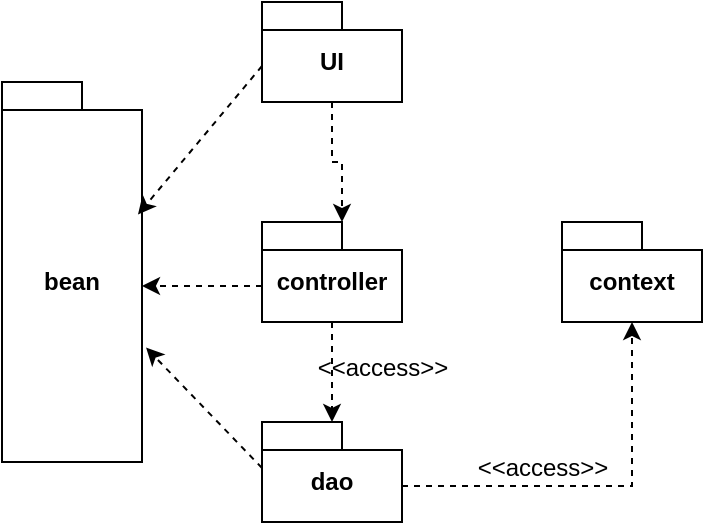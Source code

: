 <mxfile version="21.3.4" type="device">
  <diagram name="Trang-1" id="UXk61kihskyovkhCW3SK">
    <mxGraphModel dx="282" dy="547" grid="1" gridSize="10" guides="1" tooltips="1" connect="1" arrows="1" fold="1" page="1" pageScale="1" pageWidth="827" pageHeight="1169" math="0" shadow="0">
      <root>
        <mxCell id="0" />
        <mxCell id="1" parent="0" />
        <mxCell id="TjMF4283mHJQ_WsP2tkH-3" value="bean" style="shape=folder;fontStyle=1;spacingTop=10;tabWidth=40;tabHeight=14;tabPosition=left;html=1;whiteSpace=wrap;" parent="1" vertex="1">
          <mxGeometry x="150" y="210" width="70" height="190" as="geometry" />
        </mxCell>
        <mxCell id="8RbCiFsGUbZdGivBEb5K-8" style="edgeStyle=orthogonalEdgeStyle;rounded=0;orthogonalLoop=1;jettySize=auto;html=1;exitX=0.5;exitY=1;exitDx=0;exitDy=0;exitPerimeter=0;entryX=0;entryY=0;entryDx=40;entryDy=0;entryPerimeter=0;dashed=1;" edge="1" parent="1" source="TjMF4283mHJQ_WsP2tkH-4" target="TjMF4283mHJQ_WsP2tkH-5">
          <mxGeometry relative="1" as="geometry" />
        </mxCell>
        <mxCell id="TjMF4283mHJQ_WsP2tkH-4" value="UI" style="shape=folder;fontStyle=1;spacingTop=10;tabWidth=40;tabHeight=14;tabPosition=left;html=1;whiteSpace=wrap;" parent="1" vertex="1">
          <mxGeometry x="280" y="170" width="70" height="50" as="geometry" />
        </mxCell>
        <mxCell id="8RbCiFsGUbZdGivBEb5K-1" style="edgeStyle=orthogonalEdgeStyle;rounded=0;orthogonalLoop=1;jettySize=auto;html=1;exitX=0.5;exitY=1;exitDx=0;exitDy=0;exitPerimeter=0;dashed=1;" edge="1" parent="1" source="TjMF4283mHJQ_WsP2tkH-5" target="TjMF4283mHJQ_WsP2tkH-6">
          <mxGeometry relative="1" as="geometry" />
        </mxCell>
        <mxCell id="TjMF4283mHJQ_WsP2tkH-5" value="controller" style="shape=folder;fontStyle=1;spacingTop=10;tabWidth=40;tabHeight=14;tabPosition=left;html=1;whiteSpace=wrap;" parent="1" vertex="1">
          <mxGeometry x="280" y="280" width="70" height="50" as="geometry" />
        </mxCell>
        <mxCell id="8RbCiFsGUbZdGivBEb5K-4" style="edgeStyle=orthogonalEdgeStyle;rounded=0;orthogonalLoop=1;jettySize=auto;html=1;exitX=0;exitY=0;exitDx=70;exitDy=32;exitPerimeter=0;entryX=0.5;entryY=1;entryDx=0;entryDy=0;entryPerimeter=0;dashed=1;" edge="1" parent="1" source="TjMF4283mHJQ_WsP2tkH-6" target="TjMF4283mHJQ_WsP2tkH-7">
          <mxGeometry relative="1" as="geometry" />
        </mxCell>
        <mxCell id="TjMF4283mHJQ_WsP2tkH-6" value="dao" style="shape=folder;fontStyle=1;spacingTop=10;tabWidth=40;tabHeight=14;tabPosition=left;html=1;whiteSpace=wrap;" parent="1" vertex="1">
          <mxGeometry x="280" y="380" width="70" height="50" as="geometry" />
        </mxCell>
        <mxCell id="TjMF4283mHJQ_WsP2tkH-7" value="context" style="shape=folder;fontStyle=1;spacingTop=10;tabWidth=40;tabHeight=14;tabPosition=left;html=1;whiteSpace=wrap;" parent="1" vertex="1">
          <mxGeometry x="430" y="280" width="70" height="50" as="geometry" />
        </mxCell>
        <mxCell id="8RbCiFsGUbZdGivBEb5K-3" value="&amp;lt;&amp;lt;access&amp;gt;&amp;gt;" style="text;html=1;align=center;verticalAlign=middle;resizable=0;points=[];autosize=1;strokeColor=none;fillColor=none;" vertex="1" parent="1">
          <mxGeometry x="295" y="338" width="90" height="30" as="geometry" />
        </mxCell>
        <mxCell id="8RbCiFsGUbZdGivBEb5K-5" value="&amp;lt;&amp;lt;access&amp;gt;&amp;gt;" style="text;html=1;align=center;verticalAlign=middle;resizable=0;points=[];autosize=1;strokeColor=none;fillColor=none;" vertex="1" parent="1">
          <mxGeometry x="375" y="388" width="90" height="30" as="geometry" />
        </mxCell>
        <mxCell id="8RbCiFsGUbZdGivBEb5K-10" value="" style="endArrow=classic;html=1;rounded=0;dashed=1;exitX=0;exitY=0;exitDx=0;exitDy=32;exitPerimeter=0;entryX=0.971;entryY=0.349;entryDx=0;entryDy=0;entryPerimeter=0;" edge="1" parent="1" source="TjMF4283mHJQ_WsP2tkH-4" target="TjMF4283mHJQ_WsP2tkH-3">
          <mxGeometry width="50" height="50" relative="1" as="geometry">
            <mxPoint x="230" y="290" as="sourcePoint" />
            <mxPoint x="280" y="240" as="targetPoint" />
          </mxGeometry>
        </mxCell>
        <mxCell id="8RbCiFsGUbZdGivBEb5K-11" value="" style="endArrow=classic;html=1;rounded=0;dashed=1;exitX=0;exitY=0;exitDx=0;exitDy=23;exitPerimeter=0;entryX=1.029;entryY=0.699;entryDx=0;entryDy=0;entryPerimeter=0;" edge="1" parent="1" source="TjMF4283mHJQ_WsP2tkH-6" target="TjMF4283mHJQ_WsP2tkH-3">
          <mxGeometry width="50" height="50" relative="1" as="geometry">
            <mxPoint x="290" y="212" as="sourcePoint" />
            <mxPoint x="228" y="286" as="targetPoint" />
          </mxGeometry>
        </mxCell>
        <mxCell id="8RbCiFsGUbZdGivBEb5K-12" value="" style="endArrow=classic;html=1;rounded=0;dashed=1;exitX=0;exitY=0;exitDx=0;exitDy=32;exitPerimeter=0;entryX=0;entryY=0;entryDx=70;entryDy=102;entryPerimeter=0;" edge="1" parent="1" source="TjMF4283mHJQ_WsP2tkH-5" target="TjMF4283mHJQ_WsP2tkH-3">
          <mxGeometry width="50" height="50" relative="1" as="geometry">
            <mxPoint x="300" y="222" as="sourcePoint" />
            <mxPoint x="238" y="296" as="targetPoint" />
          </mxGeometry>
        </mxCell>
      </root>
    </mxGraphModel>
  </diagram>
</mxfile>
